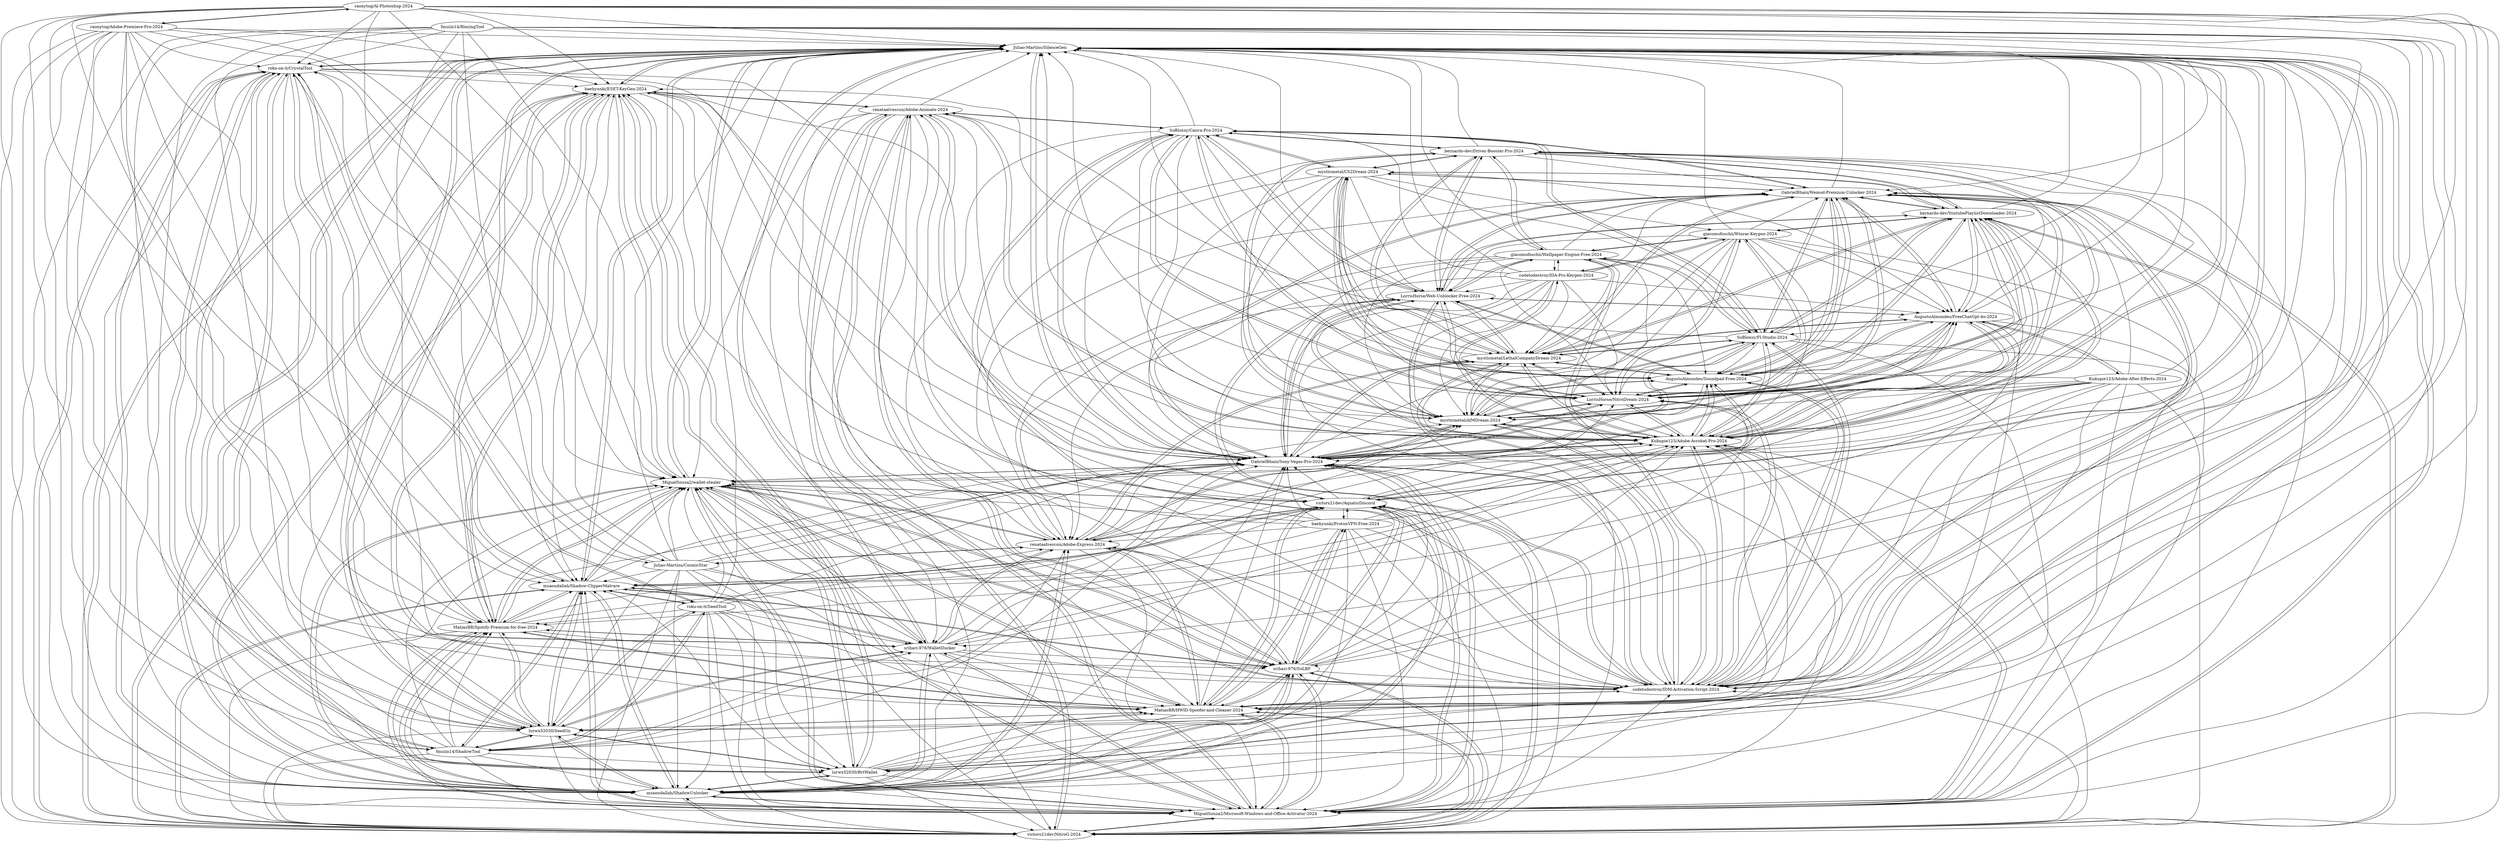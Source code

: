 digraph G {
"fmuiin14/BlazingTool" -> "Juliao-Martins/SilenceGen"
"fmuiin14/BlazingTool" -> "roku-on-it/CrystalTool"
"fmuiin14/BlazingTool" -> "victors21dev/NitroG-2024"
"fmuiin14/BlazingTool" -> "MiguelSouza2/Microsoft-Windows-and-Office-Activator-2024"
"fmuiin14/BlazingTool" -> "msaoudallah/ShadowUnlocker"
"fmuiin14/BlazingTool" -> "fmuiin14/ShadowTool"
"fmuiin14/BlazingTool" -> "lurwx52030/SeedGn"
"fmuiin14/BlazingTool" -> "GabrielBhain/Wemod-Premium-Unlocker-2024"
"fmuiin14/BlazingTool" -> "lurwx52030/BrtWallet"
"fmuiin14/BlazingTool" -> "MatiasBR/HWID-Spoofer-and-Cleaner-2024"
"fmuiin14/BlazingTool" -> "codetodestroy/IDM-Activation-Script-2024"
"fmuiin14/BlazingTool" -> "srihari-976/WalletDucker"
"fmuiin14/BlazingTool" -> "msaoudallah/Shadow-ClipperMalvare"
"fmuiin14/BlazingTool" -> "srihari-976/SoLBF"
"fmuiin14/BlazingTool" -> "MiguelSouza2/wallet-stealer"
"fmuiin14/ShadowTool" -> "Juliao-Martins/SilenceGen"
"fmuiin14/ShadowTool" -> "msaoudallah/Shadow-ClipperMalvare"
"fmuiin14/ShadowTool" -> "lurwx52030/SeedGn"
"fmuiin14/ShadowTool" -> "roku-on-it/CrystalTool"
"fmuiin14/ShadowTool" -> "MatiasBR/Spotify-Premium-for-free-2024"
"fmuiin14/ShadowTool" -> "MiguelSouza2/Microsoft-Windows-and-Office-Activator-2024"
"fmuiin14/ShadowTool" -> "msaoudallah/ShadowUnlocker"
"fmuiin14/ShadowTool" -> "GabrielBhain/Sony-Vegas-Pro-2024"
"fmuiin14/ShadowTool" -> "MiguelSouza2/wallet-stealer"
"fmuiin14/ShadowTool" -> "lurwx52030/BrtWallet"
"fmuiin14/ShadowTool" -> "victors21dev/NitroG-2024"
"fmuiin14/ShadowTool" -> "srihari-976/WalletDucker"
"fmuiin14/ShadowTool" -> "MatiasBR/HWID-Spoofer-and-Cleaner-2024"
"fmuiin14/ShadowTool" -> "roku-on-it/SeedTool"
"fmuiin14/ShadowTool" -> "renataalvescun/Adobe-Express-2024"
"roku-on-it/CrystalTool" -> "Juliao-Martins/SilenceGen"
"roku-on-it/CrystalTool" -> "victors21dev/NitroG-2024"
"roku-on-it/CrystalTool" -> "msaoudallah/ShadowUnlocker"
"roku-on-it/CrystalTool" -> "MiguelSouza2/Microsoft-Windows-and-Office-Activator-2024"
"roku-on-it/CrystalTool" -> "MatiasBR/Spotify-Premium-for-free-2024"
"roku-on-it/CrystalTool" -> "msaoudallah/Shadow-ClipperMalvare"
"roku-on-it/CrystalTool" -> "fmuiin14/ShadowTool"
"roku-on-it/CrystalTool" -> "lurwx52030/BrtWallet"
"roku-on-it/CrystalTool" -> "GabrielBhain/Sony-Vegas-Pro-2024"
"roku-on-it/CrystalTool" -> "lurwx52030/SeedGn"
"roku-on-it/CrystalTool" -> "victors21dev/AquaticDiscord"
"roku-on-it/CrystalTool" -> "MiguelSouza2/wallet-stealer"
"roku-on-it/CrystalTool" -> "baehyunki/ESET-KeyGen-2024"
"roku-on-it/CrystalTool" -> "srihari-976/WalletDucker"
"roku-on-it/CrystalTool" -> "roku-on-it/SeedTool"
"roku-on-it/SeedTool" -> "Juliao-Martins/SilenceGen"
"roku-on-it/SeedTool" -> "msaoudallah/Shadow-ClipperMalvare"
"roku-on-it/SeedTool" -> "lurwx52030/SeedGn"
"roku-on-it/SeedTool" -> "MatiasBR/HWID-Spoofer-and-Cleaner-2024"
"roku-on-it/SeedTool" -> "roku-on-it/CrystalTool"
"roku-on-it/SeedTool" -> "msaoudallah/ShadowUnlocker"
"roku-on-it/SeedTool" -> "srihari-976/WalletDucker"
"roku-on-it/SeedTool" -> "renataalvescun/Adobe-Express-2024"
"roku-on-it/SeedTool" -> "MiguelSouza2/Microsoft-Windows-and-Office-Activator-2024"
"roku-on-it/SeedTool" -> "GabrielBhain/Sony-Vegas-Pro-2024"
"roku-on-it/SeedTool" -> "MiguelSouza2/wallet-stealer"
"roku-on-it/SeedTool" -> "lurwx52030/BrtWallet"
"roku-on-it/SeedTool" -> "MatiasBR/Spotify-Premium-for-free-2024"
"roku-on-it/SeedTool" -> "fmuiin14/ShadowTool"
"roku-on-it/SeedTool" -> "victors21dev/NitroG-2024"
"lurwx52030/SeedGn" -> "Juliao-Martins/SilenceGen"
"lurwx52030/SeedGn" -> "msaoudallah/ShadowUnlocker"
"lurwx52030/SeedGn" -> "msaoudallah/Shadow-ClipperMalvare"
"lurwx52030/SeedGn" -> "baehyunki/ESET-KeyGen-2024"
"lurwx52030/SeedGn" -> "fmuiin14/ShadowTool"
"lurwx52030/SeedGn" -> "MiguelSouza2/Microsoft-Windows-and-Office-Activator-2024"
"lurwx52030/SeedGn" -> "lurwx52030/BrtWallet"
"lurwx52030/SeedGn" -> "MatiasBR/HWID-Spoofer-and-Cleaner-2024"
"lurwx52030/SeedGn" -> "srihari-976/WalletDucker"
"lurwx52030/SeedGn" -> "MiguelSouza2/wallet-stealer"
"lurwx52030/SeedGn" -> "roku-on-it/CrystalTool"
"lurwx52030/SeedGn" -> "MatiasBR/Spotify-Premium-for-free-2024"
"lurwx52030/SeedGn" -> "roku-on-it/SeedTool"
"lurwx52030/SeedGn" -> "Kukupie123/Adobe-Acrobat-Pro-2024"
"lurwx52030/SeedGn" -> "victors21dev/NitroG-2024"
"lurwx52030/BrtWallet" -> "Juliao-Martins/SilenceGen"
"lurwx52030/BrtWallet" -> "msaoudallah/ShadowUnlocker"
"lurwx52030/BrtWallet" -> "MiguelSouza2/wallet-stealer"
"lurwx52030/BrtWallet" -> "MiguelSouza2/Microsoft-Windows-and-Office-Activator-2024"
"lurwx52030/BrtWallet" -> "lurwx52030/SeedGn"
"lurwx52030/BrtWallet" -> "Kukupie123/Adobe-Acrobat-Pro-2024"
"lurwx52030/BrtWallet" -> "baehyunki/ESET-KeyGen-2024"
"lurwx52030/BrtWallet" -> "roku-on-it/CrystalTool"
"lurwx52030/BrtWallet" -> "msaoudallah/Shadow-ClipperMalvare"
"lurwx52030/BrtWallet" -> "victors21dev/NitroG-2024"
"lurwx52030/BrtWallet" -> "MatiasBR/HWID-Spoofer-and-Cleaner-2024"
"lurwx52030/BrtWallet" -> "MatiasBR/Spotify-Premium-for-free-2024"
"lurwx52030/BrtWallet" -> "GabrielBhain/Sony-Vegas-Pro-2024"
"lurwx52030/BrtWallet" -> "victors21dev/AquaticDiscord"
"lurwx52030/BrtWallet" -> "srihari-976/SoLBF"
"Juliao-Martins/CosmicStar" -> "Juliao-Martins/SilenceGen"
"Juliao-Martins/CosmicStar" -> "msaoudallah/ShadowUnlocker"
"Juliao-Martins/CosmicStar" -> "renataalvescun/Adobe-Express-2024"
"Juliao-Martins/CosmicStar" -> "MiguelSouza2/wallet-stealer"
"Juliao-Martins/CosmicStar" -> "MiguelSouza2/Microsoft-Windows-and-Office-Activator-2024"
"Juliao-Martins/CosmicStar" -> "msaoudallah/Shadow-ClipperMalvare"
"Juliao-Martins/CosmicStar" -> "GabrielBhain/Sony-Vegas-Pro-2024"
"Juliao-Martins/CosmicStar" -> "victors21dev/NitroG-2024"
"Juliao-Martins/CosmicStar" -> "MatiasBR/HWID-Spoofer-and-Cleaner-2024"
"Juliao-Martins/CosmicStar" -> "srihari-976/WalletDucker"
"Juliao-Martins/CosmicStar" -> "lurwx52030/BrtWallet"
"Juliao-Martins/CosmicStar" -> "baehyunki/ESET-KeyGen-2024"
"Juliao-Martins/CosmicStar" -> "mysticmetal/AIMDream-2024"
"Juliao-Martins/CosmicStar" -> "roku-on-it/CrystalTool"
"Juliao-Martins/CosmicStar" -> "lurwx52030/SeedGn"
"Juliao-Martins/SilenceGen" -> "roku-on-it/CrystalTool"
"Juliao-Martins/SilenceGen" -> "lurwx52030/BrtWallet"
"Juliao-Martins/SilenceGen" -> "victors21dev/NitroG-2024"
"Juliao-Martins/SilenceGen" -> "msaoudallah/ShadowUnlocker"
"Juliao-Martins/SilenceGen" -> "GabrielBhain/Sony-Vegas-Pro-2024"
"Juliao-Martins/SilenceGen" -> "MiguelSouza2/Microsoft-Windows-and-Office-Activator-2024"
"Juliao-Martins/SilenceGen" -> "srihari-976/WalletDucker"
"Juliao-Martins/SilenceGen" -> "msaoudallah/Shadow-ClipperMalvare"
"Juliao-Martins/SilenceGen" -> "MiguelSouza2/wallet-stealer"
"Juliao-Martins/SilenceGen" -> "baehyunki/ESET-KeyGen-2024"
"Juliao-Martins/SilenceGen" -> "MatiasBR/Spotify-Premium-for-free-2024"
"Juliao-Martins/SilenceGen" -> "victors21dev/AquaticDiscord"
"Juliao-Martins/SilenceGen" -> "Kukupie123/Adobe-Acrobat-Pro-2024"
"Juliao-Martins/SilenceGen" -> "MatiasBR/HWID-Spoofer-and-Cleaner-2024"
"Juliao-Martins/SilenceGen" -> "lurwx52030/SeedGn"
"msaoudallah/ShadowUnlocker" -> "Juliao-Martins/SilenceGen"
"msaoudallah/ShadowUnlocker" -> "lurwx52030/BrtWallet"
"msaoudallah/ShadowUnlocker" -> "MiguelSouza2/Microsoft-Windows-and-Office-Activator-2024"
"msaoudallah/ShadowUnlocker" -> "srihari-976/WalletDucker"
"msaoudallah/ShadowUnlocker" -> "msaoudallah/Shadow-ClipperMalvare"
"msaoudallah/ShadowUnlocker" -> "lurwx52030/SeedGn"
"msaoudallah/ShadowUnlocker" -> "MiguelSouza2/wallet-stealer"
"msaoudallah/ShadowUnlocker" -> "baehyunki/ESET-KeyGen-2024"
"msaoudallah/ShadowUnlocker" -> "roku-on-it/CrystalTool"
"msaoudallah/ShadowUnlocker" -> "GabrielBhain/Sony-Vegas-Pro-2024"
"msaoudallah/ShadowUnlocker" -> "victors21dev/NitroG-2024"
"msaoudallah/ShadowUnlocker" -> "MatiasBR/Spotify-Premium-for-free-2024"
"msaoudallah/ShadowUnlocker" -> "victors21dev/AquaticDiscord"
"msaoudallah/ShadowUnlocker" -> "srihari-976/SoLBF"
"msaoudallah/ShadowUnlocker" -> "renataalvescun/Adobe-Express-2024"
"msaoudallah/Shadow-ClipperMalvare" -> "MiguelSouza2/Microsoft-Windows-and-Office-Activator-2024"
"msaoudallah/Shadow-ClipperMalvare" -> "Juliao-Martins/SilenceGen"
"msaoudallah/Shadow-ClipperMalvare" -> "msaoudallah/ShadowUnlocker"
"msaoudallah/Shadow-ClipperMalvare" -> "lurwx52030/SeedGn"
"msaoudallah/Shadow-ClipperMalvare" -> "srihari-976/WalletDucker"
"msaoudallah/Shadow-ClipperMalvare" -> "MatiasBR/Spotify-Premium-for-free-2024"
"msaoudallah/Shadow-ClipperMalvare" -> "GabrielBhain/Sony-Vegas-Pro-2024"
"msaoudallah/Shadow-ClipperMalvare" -> "MiguelSouza2/wallet-stealer"
"msaoudallah/Shadow-ClipperMalvare" -> "victors21dev/NitroG-2024"
"msaoudallah/Shadow-ClipperMalvare" -> "victors21dev/AquaticDiscord"
"msaoudallah/Shadow-ClipperMalvare" -> "srihari-976/SoLBF"
"msaoudallah/Shadow-ClipperMalvare" -> "fmuiin14/ShadowTool"
"msaoudallah/Shadow-ClipperMalvare" -> "roku-on-it/CrystalTool"
"msaoudallah/Shadow-ClipperMalvare" -> "roku-on-it/SeedTool"
"msaoudallah/Shadow-ClipperMalvare" -> "LorrisHorse/NitroDream-2024"
"raonytog/Al-Photoshop-2024" -> "raonytog/Adobe-Premiere-Pro-2024"
"raonytog/Al-Photoshop-2024" -> "msaoudallah/Shadow-ClipperMalvare"
"raonytog/Al-Photoshop-2024" -> "msaoudallah/ShadowUnlocker"
"raonytog/Al-Photoshop-2024" -> "MiguelSouza2/Microsoft-Windows-and-Office-Activator-2024"
"raonytog/Al-Photoshop-2024" -> "Juliao-Martins/SilenceGen"
"raonytog/Al-Photoshop-2024" -> "MiguelSouza2/wallet-stealer"
"raonytog/Al-Photoshop-2024" -> "roku-on-it/CrystalTool"
"raonytog/Al-Photoshop-2024" -> "Juliao-Martins/CosmicStar"
"raonytog/Al-Photoshop-2024" -> "lurwx52030/BrtWallet"
"raonytog/Al-Photoshop-2024" -> "MatiasBR/HWID-Spoofer-and-Cleaner-2024"
"raonytog/Al-Photoshop-2024" -> "MatiasBR/Spotify-Premium-for-free-2024"
"raonytog/Al-Photoshop-2024" -> "baehyunki/ESET-KeyGen-2024"
"raonytog/Al-Photoshop-2024" -> "srihari-976/WalletDucker"
"raonytog/Al-Photoshop-2024" -> "victors21dev/NitroG-2024"
"raonytog/Al-Photoshop-2024" -> "fmuiin14/ShadowTool"
"raonytog/Adobe-Premiere-Pro-2024" -> "raonytog/Al-Photoshop-2024"
"raonytog/Adobe-Premiere-Pro-2024" -> "msaoudallah/Shadow-ClipperMalvare"
"raonytog/Adobe-Premiere-Pro-2024" -> "Juliao-Martins/CosmicStar"
"raonytog/Adobe-Premiere-Pro-2024" -> "MiguelSouza2/Microsoft-Windows-and-Office-Activator-2024"
"raonytog/Adobe-Premiere-Pro-2024" -> "baehyunki/ESET-KeyGen-2024"
"raonytog/Adobe-Premiere-Pro-2024" -> "msaoudallah/ShadowUnlocker"
"raonytog/Adobe-Premiere-Pro-2024" -> "roku-on-it/CrystalTool"
"raonytog/Adobe-Premiere-Pro-2024" -> "Juliao-Martins/SilenceGen"
"raonytog/Adobe-Premiere-Pro-2024" -> "lurwx52030/BrtWallet"
"raonytog/Adobe-Premiere-Pro-2024" -> "MatiasBR/HWID-Spoofer-and-Cleaner-2024"
"raonytog/Adobe-Premiere-Pro-2024" -> "MatiasBR/Spotify-Premium-for-free-2024"
"raonytog/Adobe-Premiere-Pro-2024" -> "lurwx52030/SeedGn"
"raonytog/Adobe-Premiere-Pro-2024" -> "MiguelSouza2/wallet-stealer"
"raonytog/Adobe-Premiere-Pro-2024" -> "srihari-976/SoLBF"
"raonytog/Adobe-Premiere-Pro-2024" -> "victors21dev/NitroG-2024"
"srihari-976/WalletDucker" -> "MiguelSouza2/Microsoft-Windows-and-Office-Activator-2024"
"srihari-976/WalletDucker" -> "Juliao-Martins/SilenceGen"
"srihari-976/WalletDucker" -> "msaoudallah/ShadowUnlocker"
"srihari-976/WalletDucker" -> "msaoudallah/Shadow-ClipperMalvare"
"srihari-976/WalletDucker" -> "MiguelSouza2/wallet-stealer"
"srihari-976/WalletDucker" -> "renataalvescun/Adobe-Express-2024"
"srihari-976/WalletDucker" -> "MatiasBR/Spotify-Premium-for-free-2024"
"srihari-976/WalletDucker" -> "GabrielBhain/Sony-Vegas-Pro-2024"
"srihari-976/WalletDucker" -> "lurwx52030/SeedGn"
"srihari-976/WalletDucker" -> "Kukupie123/Adobe-Acrobat-Pro-2024"
"srihari-976/WalletDucker" -> "victors21dev/NitroG-2024"
"srihari-976/WalletDucker" -> "MatiasBR/HWID-Spoofer-and-Cleaner-2024"
"srihari-976/WalletDucker" -> "codetodestroy/IDM-Activation-Script-2024"
"srihari-976/WalletDucker" -> "victors21dev/AquaticDiscord"
"srihari-976/WalletDucker" -> "srihari-976/SoLBF"
"srihari-976/SoLBF" -> "MatiasBR/HWID-Spoofer-and-Cleaner-2024"
"srihari-976/SoLBF" -> "MiguelSouza2/Microsoft-Windows-and-Office-Activator-2024"
"srihari-976/SoLBF" -> "Juliao-Martins/SilenceGen"
"srihari-976/SoLBF" -> "GabrielBhain/Sony-Vegas-Pro-2024"
"srihari-976/SoLBF" -> "renataalvescun/Adobe-Express-2024"
"srihari-976/SoLBF" -> "MiguelSouza2/wallet-stealer"
"srihari-976/SoLBF" -> "codetodestroy/IDM-Activation-Script-2024"
"srihari-976/SoLBF" -> "msaoudallah/ShadowUnlocker"
"srihari-976/SoLBF" -> "msaoudallah/Shadow-ClipperMalvare"
"srihari-976/SoLBF" -> "victors21dev/AquaticDiscord"
"srihari-976/SoLBF" -> "baehyunki/ProtonVPN-Free-2024"
"srihari-976/SoLBF" -> "victors21dev/NitroG-2024"
"srihari-976/SoLBF" -> "Kukupie123/Adobe-Acrobat-Pro-2024"
"srihari-976/SoLBF" -> "renataalvescun/Adobe-Animate-2024"
"srihari-976/SoLBF" -> "LorrisHorse/NitroDream-2024"
"victors21dev/AquaticDiscord" -> "MiguelSouza2/Microsoft-Windows-and-Office-Activator-2024"
"victors21dev/AquaticDiscord" -> "Juliao-Martins/SilenceGen"
"victors21dev/AquaticDiscord" -> "MiguelSouza2/wallet-stealer"
"victors21dev/AquaticDiscord" -> "victors21dev/NitroG-2024"
"victors21dev/AquaticDiscord" -> "MatiasBR/HWID-Spoofer-and-Cleaner-2024"
"victors21dev/AquaticDiscord" -> "msaoudallah/ShadowUnlocker"
"victors21dev/AquaticDiscord" -> "msaoudallah/Shadow-ClipperMalvare"
"victors21dev/AquaticDiscord" -> "srihari-976/SoLBF"
"victors21dev/AquaticDiscord" -> "baehyunki/ProtonVPN-Free-2024"
"victors21dev/AquaticDiscord" -> "GabrielBhain/Sony-Vegas-Pro-2024"
"victors21dev/AquaticDiscord" -> "renataalvescun/Adobe-Express-2024"
"victors21dev/AquaticDiscord" -> "Kukupie123/Adobe-Acrobat-Pro-2024"
"victors21dev/AquaticDiscord" -> "GabrielBhain/Wemod-Premium-Unlocker-2024"
"victors21dev/AquaticDiscord" -> "renataalvescun/Adobe-Animate-2024"
"victors21dev/AquaticDiscord" -> "AugustoAlmondes/Soundpad-Free-2024"
"victors21dev/NitroG-2024" -> "Juliao-Martins/SilenceGen"
"victors21dev/NitroG-2024" -> "MatiasBR/HWID-Spoofer-and-Cleaner-2024"
"victors21dev/NitroG-2024" -> "roku-on-it/CrystalTool"
"victors21dev/NitroG-2024" -> "MiguelSouza2/Microsoft-Windows-and-Office-Activator-2024"
"victors21dev/NitroG-2024" -> "baehyunki/ESET-KeyGen-2024"
"victors21dev/NitroG-2024" -> "msaoudallah/ShadowUnlocker"
"victors21dev/NitroG-2024" -> "msaoudallah/Shadow-ClipperMalvare"
"victors21dev/NitroG-2024" -> "victors21dev/AquaticDiscord"
"victors21dev/NitroG-2024" -> "GabrielBhain/Wemod-Premium-Unlocker-2024"
"victors21dev/NitroG-2024" -> "MiguelSouza2/wallet-stealer"
"victors21dev/NitroG-2024" -> "GabrielBhain/Sony-Vegas-Pro-2024"
"victors21dev/NitroG-2024" -> "srihari-976/SoLBF"
"victors21dev/NitroG-2024" -> "Kukupie123/Adobe-Acrobat-Pro-2024"
"victors21dev/NitroG-2024" -> "renataalvescun/Adobe-Animate-2024"
"victors21dev/NitroG-2024" -> "codetodestroy/IDM-Activation-Script-2024"
"MiguelSouza2/wallet-stealer" -> "MiguelSouza2/Microsoft-Windows-and-Office-Activator-2024"
"MiguelSouza2/wallet-stealer" -> "Juliao-Martins/SilenceGen"
"MiguelSouza2/wallet-stealer" -> "GabrielBhain/Sony-Vegas-Pro-2024"
"MiguelSouza2/wallet-stealer" -> "renataalvescun/Adobe-Express-2024"
"MiguelSouza2/wallet-stealer" -> "msaoudallah/ShadowUnlocker"
"MiguelSouza2/wallet-stealer" -> "baehyunki/ESET-KeyGen-2024"
"MiguelSouza2/wallet-stealer" -> "MatiasBR/HWID-Spoofer-and-Cleaner-2024"
"MiguelSouza2/wallet-stealer" -> "codetodestroy/IDM-Activation-Script-2024"
"MiguelSouza2/wallet-stealer" -> "srihari-976/WalletDucker"
"MiguelSouza2/wallet-stealer" -> "msaoudallah/Shadow-ClipperMalvare"
"MiguelSouza2/wallet-stealer" -> "MatiasBR/Spotify-Premium-for-free-2024"
"MiguelSouza2/wallet-stealer" -> "victors21dev/AquaticDiscord"
"MiguelSouza2/wallet-stealer" -> "srihari-976/SoLBF"
"MiguelSouza2/wallet-stealer" -> "Kukupie123/Adobe-Acrobat-Pro-2024"
"MiguelSouza2/wallet-stealer" -> "lurwx52030/BrtWallet"
"MiguelSouza2/Microsoft-Windows-and-Office-Activator-2024" -> "Juliao-Martins/SilenceGen"
"MiguelSouza2/Microsoft-Windows-and-Office-Activator-2024" -> "srihari-976/WalletDucker"
"MiguelSouza2/Microsoft-Windows-and-Office-Activator-2024" -> "msaoudallah/Shadow-ClipperMalvare"
"MiguelSouza2/Microsoft-Windows-and-Office-Activator-2024" -> "MatiasBR/Spotify-Premium-for-free-2024"
"MiguelSouza2/Microsoft-Windows-and-Office-Activator-2024" -> "MiguelSouza2/wallet-stealer"
"MiguelSouza2/Microsoft-Windows-and-Office-Activator-2024" -> "msaoudallah/ShadowUnlocker"
"MiguelSouza2/Microsoft-Windows-and-Office-Activator-2024" -> "GabrielBhain/Sony-Vegas-Pro-2024"
"MiguelSouza2/Microsoft-Windows-and-Office-Activator-2024" -> "victors21dev/AquaticDiscord"
"MiguelSouza2/Microsoft-Windows-and-Office-Activator-2024" -> "baehyunki/ESET-KeyGen-2024"
"MiguelSouza2/Microsoft-Windows-and-Office-Activator-2024" -> "srihari-976/SoLBF"
"MiguelSouza2/Microsoft-Windows-and-Office-Activator-2024" -> "Kukupie123/Adobe-Acrobat-Pro-2024"
"MiguelSouza2/Microsoft-Windows-and-Office-Activator-2024" -> "MatiasBR/HWID-Spoofer-and-Cleaner-2024"
"MiguelSouza2/Microsoft-Windows-and-Office-Activator-2024" -> "renataalvescun/Adobe-Animate-2024"
"MiguelSouza2/Microsoft-Windows-and-Office-Activator-2024" -> "victors21dev/NitroG-2024"
"MiguelSouza2/Microsoft-Windows-and-Office-Activator-2024" -> "codetodestroy/IDM-Activation-Script-2024"
"baehyunki/ESET-KeyGen-2024" -> "Juliao-Martins/SilenceGen"
"baehyunki/ESET-KeyGen-2024" -> "MiguelSouza2/Microsoft-Windows-and-Office-Activator-2024"
"baehyunki/ESET-KeyGen-2024" -> "msaoudallah/ShadowUnlocker"
"baehyunki/ESET-KeyGen-2024" -> "MiguelSouza2/wallet-stealer"
"baehyunki/ESET-KeyGen-2024" -> "victors21dev/NitroG-2024"
"baehyunki/ESET-KeyGen-2024" -> "GabrielBhain/Sony-Vegas-Pro-2024"
"baehyunki/ESET-KeyGen-2024" -> "lurwx52030/SeedGn"
"baehyunki/ESET-KeyGen-2024" -> "Kukupie123/Adobe-Acrobat-Pro-2024"
"baehyunki/ESET-KeyGen-2024" -> "renataalvescun/Adobe-Animate-2024"
"baehyunki/ESET-KeyGen-2024" -> "MatiasBR/HWID-Spoofer-and-Cleaner-2024"
"baehyunki/ESET-KeyGen-2024" -> "lurwx52030/BrtWallet"
"baehyunki/ESET-KeyGen-2024" -> "msaoudallah/Shadow-ClipperMalvare"
"baehyunki/ESET-KeyGen-2024" -> "MatiasBR/Spotify-Premium-for-free-2024"
"baehyunki/ESET-KeyGen-2024" -> "victors21dev/AquaticDiscord"
"baehyunki/ESET-KeyGen-2024" -> "srihari-976/SoLBF"
"baehyunki/ProtonVPN-Free-2024" -> "Juliao-Martins/SilenceGen"
"baehyunki/ProtonVPN-Free-2024" -> "victors21dev/AquaticDiscord"
"baehyunki/ProtonVPN-Free-2024" -> "srihari-976/SoLBF"
"baehyunki/ProtonVPN-Free-2024" -> "MatiasBR/HWID-Spoofer-and-Cleaner-2024"
"baehyunki/ProtonVPN-Free-2024" -> "MiguelSouza2/Microsoft-Windows-and-Office-Activator-2024"
"baehyunki/ProtonVPN-Free-2024" -> "victors21dev/NitroG-2024"
"baehyunki/ProtonVPN-Free-2024" -> "baehyunki/ESET-KeyGen-2024"
"baehyunki/ProtonVPN-Free-2024" -> "msaoudallah/Shadow-ClipperMalvare"
"baehyunki/ProtonVPN-Free-2024" -> "renataalvescun/Adobe-Express-2024"
"baehyunki/ProtonVPN-Free-2024" -> "Kukupie123/Adobe-Acrobat-Pro-2024"
"baehyunki/ProtonVPN-Free-2024" -> "renataalvescun/Adobe-Animate-2024"
"baehyunki/ProtonVPN-Free-2024" -> "MiguelSouza2/wallet-stealer"
"baehyunki/ProtonVPN-Free-2024" -> "codetodestroy/IDM-Activation-Script-2024"
"baehyunki/ProtonVPN-Free-2024" -> "msaoudallah/ShadowUnlocker"
"baehyunki/ProtonVPN-Free-2024" -> "GabrielBhain/Sony-Vegas-Pro-2024"
"MatiasBR/Spotify-Premium-for-free-2024" -> "MiguelSouza2/Microsoft-Windows-and-Office-Activator-2024"
"MatiasBR/Spotify-Premium-for-free-2024" -> "Juliao-Martins/SilenceGen"
"MatiasBR/Spotify-Premium-for-free-2024" -> "msaoudallah/Shadow-ClipperMalvare"
"MatiasBR/Spotify-Premium-for-free-2024" -> "GabrielBhain/Sony-Vegas-Pro-2024"
"MatiasBR/Spotify-Premium-for-free-2024" -> "MiguelSouza2/wallet-stealer"
"MatiasBR/Spotify-Premium-for-free-2024" -> "roku-on-it/CrystalTool"
"MatiasBR/Spotify-Premium-for-free-2024" -> "msaoudallah/ShadowUnlocker"
"MatiasBR/Spotify-Premium-for-free-2024" -> "Kukupie123/Adobe-Acrobat-Pro-2024"
"MatiasBR/Spotify-Premium-for-free-2024" -> "MatiasBR/HWID-Spoofer-and-Cleaner-2024"
"MatiasBR/Spotify-Premium-for-free-2024" -> "srihari-976/WalletDucker"
"MatiasBR/Spotify-Premium-for-free-2024" -> "victors21dev/NitroG-2024"
"MatiasBR/Spotify-Premium-for-free-2024" -> "baehyunki/ESET-KeyGen-2024"
"MatiasBR/Spotify-Premium-for-free-2024" -> "codetodestroy/IDM-Activation-Script-2024"
"MatiasBR/Spotify-Premium-for-free-2024" -> "mysticmetal/AIMDream-2024"
"MatiasBR/Spotify-Premium-for-free-2024" -> "lurwx52030/SeedGn"
"MatiasBR/HWID-Spoofer-and-Cleaner-2024" -> "srihari-976/SoLBF"
"MatiasBR/HWID-Spoofer-and-Cleaner-2024" -> "victors21dev/NitroG-2024"
"MatiasBR/HWID-Spoofer-and-Cleaner-2024" -> "Juliao-Martins/SilenceGen"
"MatiasBR/HWID-Spoofer-and-Cleaner-2024" -> "MiguelSouza2/Microsoft-Windows-and-Office-Activator-2024"
"MatiasBR/HWID-Spoofer-and-Cleaner-2024" -> "codetodestroy/IDM-Activation-Script-2024"
"MatiasBR/HWID-Spoofer-and-Cleaner-2024" -> "GabrielBhain/Sony-Vegas-Pro-2024"
"MatiasBR/HWID-Spoofer-and-Cleaner-2024" -> "MiguelSouza2/wallet-stealer"
"MatiasBR/HWID-Spoofer-and-Cleaner-2024" -> "victors21dev/AquaticDiscord"
"MatiasBR/HWID-Spoofer-and-Cleaner-2024" -> "baehyunki/ESET-KeyGen-2024"
"MatiasBR/HWID-Spoofer-and-Cleaner-2024" -> "msaoudallah/ShadowUnlocker"
"MatiasBR/HWID-Spoofer-and-Cleaner-2024" -> "MatiasBR/Spotify-Premium-for-free-2024"
"MatiasBR/HWID-Spoofer-and-Cleaner-2024" -> "lurwx52030/SeedGn"
"MatiasBR/HWID-Spoofer-and-Cleaner-2024" -> "renataalvescun/Adobe-Express-2024"
"MatiasBR/HWID-Spoofer-and-Cleaner-2024" -> "Kukupie123/Adobe-Acrobat-Pro-2024"
"MatiasBR/HWID-Spoofer-and-Cleaner-2024" -> "baehyunki/ProtonVPN-Free-2024"
"renataalvescun/Adobe-Express-2024" -> "MiguelSouza2/wallet-stealer"
"renataalvescun/Adobe-Express-2024" -> "Juliao-Martins/SilenceGen"
"renataalvescun/Adobe-Express-2024" -> "GabrielBhain/Sony-Vegas-Pro-2024"
"renataalvescun/Adobe-Express-2024" -> "srihari-976/SoLBF"
"renataalvescun/Adobe-Express-2024" -> "MiguelSouza2/Microsoft-Windows-and-Office-Activator-2024"
"renataalvescun/Adobe-Express-2024" -> "mysticmetal/AIMDream-2024"
"renataalvescun/Adobe-Express-2024" -> "msaoudallah/ShadowUnlocker"
"renataalvescun/Adobe-Express-2024" -> "srihari-976/WalletDucker"
"renataalvescun/Adobe-Express-2024" -> "Kukupie123/Adobe-Acrobat-Pro-2024"
"renataalvescun/Adobe-Express-2024" -> "GabrielBhain/Wemod-Premium-Unlocker-2024"
"renataalvescun/Adobe-Express-2024" -> "mysticmetal/LethalCompanyDream-2024"
"renataalvescun/Adobe-Express-2024" -> "MatiasBR/HWID-Spoofer-and-Cleaner-2024"
"renataalvescun/Adobe-Express-2024" -> "codetodestroy/IDM-Activation-Script-2024"
"renataalvescun/Adobe-Express-2024" -> "victors21dev/AquaticDiscord"
"renataalvescun/Adobe-Express-2024" -> "Juliao-Martins/CosmicStar"
"renataalvescun/Adobe-Animate-2024" -> "Juliao-Martins/SilenceGen"
"renataalvescun/Adobe-Animate-2024" -> "Kukupie123/Adobe-Acrobat-Pro-2024"
"renataalvescun/Adobe-Animate-2024" -> "MiguelSouza2/Microsoft-Windows-and-Office-Activator-2024"
"renataalvescun/Adobe-Animate-2024" -> "GabrielBhain/Sony-Vegas-Pro-2024"
"renataalvescun/Adobe-Animate-2024" -> "baehyunki/ESET-KeyGen-2024"
"renataalvescun/Adobe-Animate-2024" -> "msaoudallah/ShadowUnlocker"
"renataalvescun/Adobe-Animate-2024" -> "MiguelSouza2/wallet-stealer"
"renataalvescun/Adobe-Animate-2024" -> "victors21dev/NitroG-2024"
"renataalvescun/Adobe-Animate-2024" -> "codetodestroy/IDM-Activation-Script-2024"
"renataalvescun/Adobe-Animate-2024" -> "victors21dev/AquaticDiscord"
"renataalvescun/Adobe-Animate-2024" -> "srihari-976/SoLBF"
"renataalvescun/Adobe-Animate-2024" -> "renataalvescun/Adobe-Express-2024"
"renataalvescun/Adobe-Animate-2024" -> "SoBloxsy/Canva-Pro-2024"
"renataalvescun/Adobe-Animate-2024" -> "MatiasBR/HWID-Spoofer-and-Cleaner-2024"
"renataalvescun/Adobe-Animate-2024" -> "srihari-976/WalletDucker"
"Kukupie123/Adobe-After-Effects-2024" -> "Juliao-Martins/SilenceGen"
"Kukupie123/Adobe-After-Effects-2024" -> "GabrielBhain/Sony-Vegas-Pro-2024"
"Kukupie123/Adobe-After-Effects-2024" -> "Kukupie123/Adobe-Acrobat-Pro-2024"
"Kukupie123/Adobe-After-Effects-2024" -> "GabrielBhain/Wemod-Premium-Unlocker-2024"
"Kukupie123/Adobe-After-Effects-2024" -> "MatiasBR/HWID-Spoofer-and-Cleaner-2024"
"Kukupie123/Adobe-After-Effects-2024" -> "LorrisHorse/NitroDream-2024"
"Kukupie123/Adobe-After-Effects-2024" -> "AugustoAlmondes/FreeChatGpt-4o-2024"
"Kukupie123/Adobe-After-Effects-2024" -> "MiguelSouza2/Microsoft-Windows-and-Office-Activator-2024"
"Kukupie123/Adobe-After-Effects-2024" -> "baehyunki/ESET-KeyGen-2024"
"Kukupie123/Adobe-After-Effects-2024" -> "codetodestroy/IDM-Activation-Script-2024"
"Kukupie123/Adobe-After-Effects-2024" -> "MatiasBR/Spotify-Premium-for-free-2024"
"Kukupie123/Adobe-After-Effects-2024" -> "lurwx52030/SeedGn"
"Kukupie123/Adobe-After-Effects-2024" -> "MiguelSouza2/wallet-stealer"
"Kukupie123/Adobe-After-Effects-2024" -> "victors21dev/NitroG-2024"
"Kukupie123/Adobe-After-Effects-2024" -> "mysticmetal/AIMDream-2024"
"Kukupie123/Adobe-Acrobat-Pro-2024" -> "GabrielBhain/Sony-Vegas-Pro-2024"
"Kukupie123/Adobe-Acrobat-Pro-2024" -> "codetodestroy/IDM-Activation-Script-2024"
"Kukupie123/Adobe-Acrobat-Pro-2024" -> "mysticmetal/AIMDream-2024"
"Kukupie123/Adobe-Acrobat-Pro-2024" -> "Juliao-Martins/SilenceGen"
"Kukupie123/Adobe-Acrobat-Pro-2024" -> "GabrielBhain/Wemod-Premium-Unlocker-2024"
"Kukupie123/Adobe-Acrobat-Pro-2024" -> "AugustoAlmondes/Soundpad-Free-2024"
"Kukupie123/Adobe-Acrobat-Pro-2024" -> "MiguelSouza2/Microsoft-Windows-and-Office-Activator-2024"
"Kukupie123/Adobe-Acrobat-Pro-2024" -> "renataalvescun/Adobe-Animate-2024"
"Kukupie123/Adobe-Acrobat-Pro-2024" -> "LorrisHorse/NitroDream-2024"
"Kukupie123/Adobe-Acrobat-Pro-2024" -> "mysticmetal/LethalCompanyDream-2024"
"Kukupie123/Adobe-Acrobat-Pro-2024" -> "AugustoAlmondes/FreeChatGpt-4o-2024"
"Kukupie123/Adobe-Acrobat-Pro-2024" -> "LorrisHorse/Web-Unblocker-Free-2024"
"Kukupie123/Adobe-Acrobat-Pro-2024" -> "SoBloxsy/Fl-Studio-2024"
"Kukupie123/Adobe-Acrobat-Pro-2024" -> "bernardo-dev/YoutubePlaylistDownloader-2024"
"Kukupie123/Adobe-Acrobat-Pro-2024" -> "codetodestroy/IDA-Pro-Keygen-2024"
"SoBloxsy/Fl-Studio-2024" -> "GabrielBhain/Sony-Vegas-Pro-2024"
"SoBloxsy/Fl-Studio-2024" -> "codetodestroy/IDM-Activation-Script-2024"
"SoBloxsy/Fl-Studio-2024" -> "Kukupie123/Adobe-Acrobat-Pro-2024"
"SoBloxsy/Fl-Studio-2024" -> "GabrielBhain/Wemod-Premium-Unlocker-2024"
"SoBloxsy/Fl-Studio-2024" -> "MiguelSouza2/Microsoft-Windows-and-Office-Activator-2024"
"SoBloxsy/Fl-Studio-2024" -> "mysticmetal/AIMDream-2024"
"SoBloxsy/Fl-Studio-2024" -> "Juliao-Martins/SilenceGen"
"SoBloxsy/Fl-Studio-2024" -> "mysticmetal/LethalCompanyDream-2024"
"SoBloxsy/Fl-Studio-2024" -> "LorrisHorse/NitroDream-2024"
"SoBloxsy/Fl-Studio-2024" -> "SoBloxsy/Canva-Pro-2024"
"SoBloxsy/Fl-Studio-2024" -> "bernardo-dev/YoutubePlaylistDownloader-2024"
"SoBloxsy/Fl-Studio-2024" -> "giacomofoschii/WaIIpaper-Engine-Free-2024"
"SoBloxsy/Fl-Studio-2024" -> "msaoudallah/ShadowUnlocker"
"SoBloxsy/Fl-Studio-2024" -> "renataalvescun/Adobe-Animate-2024"
"SoBloxsy/Fl-Studio-2024" -> "AugustoAlmondes/Soundpad-Free-2024"
"SoBloxsy/Canva-Pro-2024" -> "GabrielBhain/Sony-Vegas-Pro-2024"
"SoBloxsy/Canva-Pro-2024" -> "LorrisHorse/NitroDream-2024"
"SoBloxsy/Canva-Pro-2024" -> "codetodestroy/IDM-Activation-Script-2024"
"SoBloxsy/Canva-Pro-2024" -> "GabrielBhain/Wemod-Premium-Unlocker-2024"
"SoBloxsy/Canva-Pro-2024" -> "AugustoAlmondes/Soundpad-Free-2024"
"SoBloxsy/Canva-Pro-2024" -> "Kukupie123/Adobe-Acrobat-Pro-2024"
"SoBloxsy/Canva-Pro-2024" -> "LorrisHorse/Web-Unblocker-Free-2024"
"SoBloxsy/Canva-Pro-2024" -> "mysticmetal/AIMDream-2024"
"SoBloxsy/Canva-Pro-2024" -> "renataalvescun/Adobe-Animate-2024"
"SoBloxsy/Canva-Pro-2024" -> "mysticmetal/LethalCompanyDream-2024"
"SoBloxsy/Canva-Pro-2024" -> "SoBloxsy/Fl-Studio-2024"
"SoBloxsy/Canva-Pro-2024" -> "mysticmetal/CS2Dream-2024"
"SoBloxsy/Canva-Pro-2024" -> "bernardo-dev/Driver-Booster-Pro-2024"
"SoBloxsy/Canva-Pro-2024" -> "Juliao-Martins/SilenceGen"
"SoBloxsy/Canva-Pro-2024" -> "renataalvescun/Adobe-Express-2024"
"codetodestroy/IDM-Activation-Script-2024" -> "GabrielBhain/Sony-Vegas-Pro-2024"
"codetodestroy/IDM-Activation-Script-2024" -> "GabrielBhain/Wemod-Premium-Unlocker-2024"
"codetodestroy/IDM-Activation-Script-2024" -> "Kukupie123/Adobe-Acrobat-Pro-2024"
"codetodestroy/IDM-Activation-Script-2024" -> "mysticmetal/AIMDream-2024"
"codetodestroy/IDM-Activation-Script-2024" -> "giacomofoschii/WaIIpaper-Engine-Free-2024"
"codetodestroy/IDM-Activation-Script-2024" -> "LorrisHorse/NitroDream-2024"
"codetodestroy/IDM-Activation-Script-2024" -> "mysticmetal/LethalCompanyDream-2024"
"codetodestroy/IDM-Activation-Script-2024" -> "AugustoAlmondes/Soundpad-Free-2024"
"codetodestroy/IDM-Activation-Script-2024" -> "LorrisHorse/Web-Unblocker-Free-2024"
"codetodestroy/IDM-Activation-Script-2024" -> "SoBloxsy/Canva-Pro-2024"
"codetodestroy/IDM-Activation-Script-2024" -> "MatiasBR/HWID-Spoofer-and-Cleaner-2024"
"codetodestroy/IDM-Activation-Script-2024" -> "Juliao-Martins/SilenceGen"
"codetodestroy/IDM-Activation-Script-2024" -> "SoBloxsy/Fl-Studio-2024"
"codetodestroy/IDM-Activation-Script-2024" -> "bernardo-dev/YoutubePlaylistDownloader-2024"
"codetodestroy/IDM-Activation-Script-2024" -> "MiguelSouza2/wallet-stealer"
"codetodestroy/IDA-Pro-Keygen-2024" -> "GabrielBhain/Sony-Vegas-Pro-2024"
"codetodestroy/IDA-Pro-Keygen-2024" -> "Kukupie123/Adobe-Acrobat-Pro-2024"
"codetodestroy/IDA-Pro-Keygen-2024" -> "GabrielBhain/Wemod-Premium-Unlocker-2024"
"codetodestroy/IDA-Pro-Keygen-2024" -> "codetodestroy/IDM-Activation-Script-2024"
"codetodestroy/IDA-Pro-Keygen-2024" -> "giacomofoschii/Winrar-Keygen-2024"
"codetodestroy/IDA-Pro-Keygen-2024" -> "giacomofoschii/WaIIpaper-Engine-Free-2024"
"codetodestroy/IDA-Pro-Keygen-2024" -> "mysticmetal/LethalCompanyDream-2024"
"codetodestroy/IDA-Pro-Keygen-2024" -> "SoBloxsy/Canva-Pro-2024"
"codetodestroy/IDA-Pro-Keygen-2024" -> "mysticmetal/AIMDream-2024"
"codetodestroy/IDA-Pro-Keygen-2024" -> "Juliao-Martins/SilenceGen"
"codetodestroy/IDA-Pro-Keygen-2024" -> "renataalvescun/Adobe-Express-2024"
"codetodestroy/IDA-Pro-Keygen-2024" -> "LorrisHorse/NitroDream-2024"
"codetodestroy/IDA-Pro-Keygen-2024" -> "AugustoAlmondes/FreeChatGpt-4o-2024"
"codetodestroy/IDA-Pro-Keygen-2024" -> "MiguelSouza2/Microsoft-Windows-and-Office-Activator-2024"
"codetodestroy/IDA-Pro-Keygen-2024" -> "LorrisHorse/Web-Unblocker-Free-2024"
"AugustoAlmondes/Soundpad-Free-2024" -> "GabrielBhain/Sony-Vegas-Pro-2024"
"AugustoAlmondes/Soundpad-Free-2024" -> "Kukupie123/Adobe-Acrobat-Pro-2024"
"AugustoAlmondes/Soundpad-Free-2024" -> "codetodestroy/IDM-Activation-Script-2024"
"AugustoAlmondes/Soundpad-Free-2024" -> "GabrielBhain/Wemod-Premium-Unlocker-2024"
"AugustoAlmondes/Soundpad-Free-2024" -> "mysticmetal/LethalCompanyDream-2024"
"AugustoAlmondes/Soundpad-Free-2024" -> "SoBloxsy/Canva-Pro-2024"
"AugustoAlmondes/Soundpad-Free-2024" -> "LorrisHorse/NitroDream-2024"
"AugustoAlmondes/Soundpad-Free-2024" -> "AugustoAlmondes/FreeChatGpt-4o-2024"
"AugustoAlmondes/Soundpad-Free-2024" -> "mysticmetal/AIMDream-2024"
"AugustoAlmondes/Soundpad-Free-2024" -> "giacomofoschii/Winrar-Keygen-2024"
"AugustoAlmondes/Soundpad-Free-2024" -> "Juliao-Martins/SilenceGen"
"AugustoAlmondes/Soundpad-Free-2024" -> "victors21dev/AquaticDiscord"
"AugustoAlmondes/Soundpad-Free-2024" -> "LorrisHorse/Web-Unblocker-Free-2024"
"AugustoAlmondes/Soundpad-Free-2024" -> "bernardo-dev/YoutubePlaylistDownloader-2024"
"AugustoAlmondes/Soundpad-Free-2024" -> "mysticmetal/CS2Dream-2024"
"AugustoAlmondes/FreeChatGpt-4o-2024" -> "GabrielBhain/Sony-Vegas-Pro-2024"
"AugustoAlmondes/FreeChatGpt-4o-2024" -> "GabrielBhain/Wemod-Premium-Unlocker-2024"
"AugustoAlmondes/FreeChatGpt-4o-2024" -> "Kukupie123/Adobe-Acrobat-Pro-2024"
"AugustoAlmondes/FreeChatGpt-4o-2024" -> "LorrisHorse/NitroDream-2024"
"AugustoAlmondes/FreeChatGpt-4o-2024" -> "mysticmetal/LethalCompanyDream-2024"
"AugustoAlmondes/FreeChatGpt-4o-2024" -> "LorrisHorse/Web-Unblocker-Free-2024"
"AugustoAlmondes/FreeChatGpt-4o-2024" -> "codetodestroy/IDM-Activation-Script-2024"
"AugustoAlmondes/FreeChatGpt-4o-2024" -> "mysticmetal/AIMDream-2024"
"AugustoAlmondes/FreeChatGpt-4o-2024" -> "AugustoAlmondes/Soundpad-Free-2024"
"AugustoAlmondes/FreeChatGpt-4o-2024" -> "bernardo-dev/YoutubePlaylistDownloader-2024"
"AugustoAlmondes/FreeChatGpt-4o-2024" -> "Juliao-Martins/SilenceGen"
"AugustoAlmondes/FreeChatGpt-4o-2024" -> "MiguelSouza2/Microsoft-Windows-and-Office-Activator-2024"
"AugustoAlmondes/FreeChatGpt-4o-2024" -> "Kukupie123/Adobe-After-Effects-2024"
"AugustoAlmondes/FreeChatGpt-4o-2024" -> "srihari-976/WalletDucker"
"AugustoAlmondes/FreeChatGpt-4o-2024" -> "SoBloxsy/Fl-Studio-2024"
"giacomofoschii/Winrar-Keygen-2024" -> "Juliao-Martins/SilenceGen"
"giacomofoschii/Winrar-Keygen-2024" -> "GabrielBhain/Sony-Vegas-Pro-2024"
"giacomofoschii/Winrar-Keygen-2024" -> "LorrisHorse/NitroDream-2024"
"giacomofoschii/Winrar-Keygen-2024" -> "Kukupie123/Adobe-Acrobat-Pro-2024"
"giacomofoschii/Winrar-Keygen-2024" -> "GabrielBhain/Wemod-Premium-Unlocker-2024"
"giacomofoschii/Winrar-Keygen-2024" -> "AugustoAlmondes/Soundpad-Free-2024"
"giacomofoschii/Winrar-Keygen-2024" -> "codetodestroy/IDM-Activation-Script-2024"
"giacomofoschii/Winrar-Keygen-2024" -> "mysticmetal/AIMDream-2024"
"giacomofoschii/Winrar-Keygen-2024" -> "msaoudallah/ShadowUnlocker"
"giacomofoschii/Winrar-Keygen-2024" -> "mysticmetal/LethalCompanyDream-2024"
"giacomofoschii/Winrar-Keygen-2024" -> "bernardo-dev/YoutubePlaylistDownloader-2024"
"giacomofoschii/Winrar-Keygen-2024" -> "codetodestroy/IDA-Pro-Keygen-2024"
"giacomofoschii/Winrar-Keygen-2024" -> "giacomofoschii/WaIIpaper-Engine-Free-2024"
"giacomofoschii/Winrar-Keygen-2024" -> "AugustoAlmondes/FreeChatGpt-4o-2024"
"giacomofoschii/Winrar-Keygen-2024" -> "LorrisHorse/Web-Unblocker-Free-2024"
"giacomofoschii/WaIIpaper-Engine-Free-2024" -> "codetodestroy/IDM-Activation-Script-2024"
"giacomofoschii/WaIIpaper-Engine-Free-2024" -> "GabrielBhain/Sony-Vegas-Pro-2024"
"giacomofoschii/WaIIpaper-Engine-Free-2024" -> "Kukupie123/Adobe-Acrobat-Pro-2024"
"giacomofoschii/WaIIpaper-Engine-Free-2024" -> "GabrielBhain/Wemod-Premium-Unlocker-2024"
"giacomofoschii/WaIIpaper-Engine-Free-2024" -> "LorrisHorse/NitroDream-2024"
"giacomofoschii/WaIIpaper-Engine-Free-2024" -> "LorrisHorse/Web-Unblocker-Free-2024"
"giacomofoschii/WaIIpaper-Engine-Free-2024" -> "mysticmetal/AIMDream-2024"
"giacomofoschii/WaIIpaper-Engine-Free-2024" -> "bernardo-dev/Driver-Booster-Pro-2024"
"giacomofoschii/WaIIpaper-Engine-Free-2024" -> "mysticmetal/LethalCompanyDream-2024"
"giacomofoschii/WaIIpaper-Engine-Free-2024" -> "AugustoAlmondes/Soundpad-Free-2024"
"giacomofoschii/WaIIpaper-Engine-Free-2024" -> "SoBloxsy/Fl-Studio-2024"
"giacomofoschii/WaIIpaper-Engine-Free-2024" -> "codetodestroy/IDA-Pro-Keygen-2024"
"giacomofoschii/WaIIpaper-Engine-Free-2024" -> "giacomofoschii/Winrar-Keygen-2024"
"giacomofoschii/WaIIpaper-Engine-Free-2024" -> "Juliao-Martins/SilenceGen"
"giacomofoschii/WaIIpaper-Engine-Free-2024" -> "renataalvescun/Adobe-Express-2024"
"GabrielBhain/Sony-Vegas-Pro-2024" -> "codetodestroy/IDM-Activation-Script-2024"
"GabrielBhain/Sony-Vegas-Pro-2024" -> "mysticmetal/AIMDream-2024"
"GabrielBhain/Sony-Vegas-Pro-2024" -> "Kukupie123/Adobe-Acrobat-Pro-2024"
"GabrielBhain/Sony-Vegas-Pro-2024" -> "GabrielBhain/Wemod-Premium-Unlocker-2024"
"GabrielBhain/Sony-Vegas-Pro-2024" -> "mysticmetal/LethalCompanyDream-2024"
"GabrielBhain/Sony-Vegas-Pro-2024" -> "Juliao-Martins/SilenceGen"
"GabrielBhain/Sony-Vegas-Pro-2024" -> "LorrisHorse/NitroDream-2024"
"GabrielBhain/Sony-Vegas-Pro-2024" -> "LorrisHorse/Web-Unblocker-Free-2024"
"GabrielBhain/Sony-Vegas-Pro-2024" -> "AugustoAlmondes/Soundpad-Free-2024"
"GabrielBhain/Sony-Vegas-Pro-2024" -> "AugustoAlmondes/FreeChatGpt-4o-2024"
"GabrielBhain/Sony-Vegas-Pro-2024" -> "MiguelSouza2/wallet-stealer"
"GabrielBhain/Sony-Vegas-Pro-2024" -> "MiguelSouza2/Microsoft-Windows-and-Office-Activator-2024"
"GabrielBhain/Sony-Vegas-Pro-2024" -> "SoBloxsy/Fl-Studio-2024"
"GabrielBhain/Sony-Vegas-Pro-2024" -> "SoBloxsy/Canva-Pro-2024"
"GabrielBhain/Sony-Vegas-Pro-2024" -> "bernardo-dev/YoutubePlaylistDownloader-2024"
"GabrielBhain/Wemod-Premium-Unlocker-2024" -> "GabrielBhain/Sony-Vegas-Pro-2024"
"GabrielBhain/Wemod-Premium-Unlocker-2024" -> "codetodestroy/IDM-Activation-Script-2024"
"GabrielBhain/Wemod-Premium-Unlocker-2024" -> "LorrisHorse/NitroDream-2024"
"GabrielBhain/Wemod-Premium-Unlocker-2024" -> "bernardo-dev/YoutubePlaylistDownloader-2024"
"GabrielBhain/Wemod-Premium-Unlocker-2024" -> "Kukupie123/Adobe-Acrobat-Pro-2024"
"GabrielBhain/Wemod-Premium-Unlocker-2024" -> "mysticmetal/LethalCompanyDream-2024"
"GabrielBhain/Wemod-Premium-Unlocker-2024" -> "AugustoAlmondes/FreeChatGpt-4o-2024"
"GabrielBhain/Wemod-Premium-Unlocker-2024" -> "LorrisHorse/Web-Unblocker-Free-2024"
"GabrielBhain/Wemod-Premium-Unlocker-2024" -> "mysticmetal/AIMDream-2024"
"GabrielBhain/Wemod-Premium-Unlocker-2024" -> "AugustoAlmondes/Soundpad-Free-2024"
"GabrielBhain/Wemod-Premium-Unlocker-2024" -> "Juliao-Martins/SilenceGen"
"GabrielBhain/Wemod-Premium-Unlocker-2024" -> "SoBloxsy/Fl-Studio-2024"
"GabrielBhain/Wemod-Premium-Unlocker-2024" -> "SoBloxsy/Canva-Pro-2024"
"GabrielBhain/Wemod-Premium-Unlocker-2024" -> "mysticmetal/CS2Dream-2024"
"GabrielBhain/Wemod-Premium-Unlocker-2024" -> "victors21dev/NitroG-2024"
"bernardo-dev/Driver-Booster-Pro-2024" -> "mysticmetal/AIMDream-2024"
"bernardo-dev/Driver-Booster-Pro-2024" -> "GabrielBhain/Sony-Vegas-Pro-2024"
"bernardo-dev/Driver-Booster-Pro-2024" -> "mysticmetal/LethalCompanyDream-2024"
"bernardo-dev/Driver-Booster-Pro-2024" -> "codetodestroy/IDM-Activation-Script-2024"
"bernardo-dev/Driver-Booster-Pro-2024" -> "Kukupie123/Adobe-Acrobat-Pro-2024"
"bernardo-dev/Driver-Booster-Pro-2024" -> "LorrisHorse/NitroDream-2024"
"bernardo-dev/Driver-Booster-Pro-2024" -> "LorrisHorse/Web-Unblocker-Free-2024"
"bernardo-dev/Driver-Booster-Pro-2024" -> "GabrielBhain/Wemod-Premium-Unlocker-2024"
"bernardo-dev/Driver-Booster-Pro-2024" -> "bernardo-dev/YoutubePlaylistDownloader-2024"
"bernardo-dev/Driver-Booster-Pro-2024" -> "giacomofoschii/WaIIpaper-Engine-Free-2024"
"bernardo-dev/Driver-Booster-Pro-2024" -> "SoBloxsy/Canva-Pro-2024"
"bernardo-dev/Driver-Booster-Pro-2024" -> "mysticmetal/CS2Dream-2024"
"bernardo-dev/Driver-Booster-Pro-2024" -> "MiguelSouza2/Microsoft-Windows-and-Office-Activator-2024"
"bernardo-dev/Driver-Booster-Pro-2024" -> "AugustoAlmondes/FreeChatGpt-4o-2024"
"bernardo-dev/Driver-Booster-Pro-2024" -> "Juliao-Martins/SilenceGen"
"bernardo-dev/YoutubePlaylistDownloader-2024" -> "GabrielBhain/Wemod-Premium-Unlocker-2024"
"bernardo-dev/YoutubePlaylistDownloader-2024" -> "GabrielBhain/Sony-Vegas-Pro-2024"
"bernardo-dev/YoutubePlaylistDownloader-2024" -> "mysticmetal/AIMDream-2024"
"bernardo-dev/YoutubePlaylistDownloader-2024" -> "codetodestroy/IDM-Activation-Script-2024"
"bernardo-dev/YoutubePlaylistDownloader-2024" -> "Kukupie123/Adobe-Acrobat-Pro-2024"
"bernardo-dev/YoutubePlaylistDownloader-2024" -> "LorrisHorse/NitroDream-2024"
"bernardo-dev/YoutubePlaylistDownloader-2024" -> "mysticmetal/LethalCompanyDream-2024"
"bernardo-dev/YoutubePlaylistDownloader-2024" -> "LorrisHorse/Web-Unblocker-Free-2024"
"bernardo-dev/YoutubePlaylistDownloader-2024" -> "AugustoAlmondes/FreeChatGpt-4o-2024"
"bernardo-dev/YoutubePlaylistDownloader-2024" -> "mysticmetal/CS2Dream-2024"
"bernardo-dev/YoutubePlaylistDownloader-2024" -> "bernardo-dev/Driver-Booster-Pro-2024"
"bernardo-dev/YoutubePlaylistDownloader-2024" -> "AugustoAlmondes/Soundpad-Free-2024"
"bernardo-dev/YoutubePlaylistDownloader-2024" -> "SoBloxsy/Fl-Studio-2024"
"bernardo-dev/YoutubePlaylistDownloader-2024" -> "giacomofoschii/Winrar-Keygen-2024"
"bernardo-dev/YoutubePlaylistDownloader-2024" -> "Juliao-Martins/SilenceGen"
"LorrisHorse/Web-Unblocker-Free-2024" -> "GabrielBhain/Sony-Vegas-Pro-2024"
"LorrisHorse/Web-Unblocker-Free-2024" -> "LorrisHorse/NitroDream-2024"
"LorrisHorse/Web-Unblocker-Free-2024" -> "GabrielBhain/Wemod-Premium-Unlocker-2024"
"LorrisHorse/Web-Unblocker-Free-2024" -> "codetodestroy/IDM-Activation-Script-2024"
"LorrisHorse/Web-Unblocker-Free-2024" -> "mysticmetal/AIMDream-2024"
"LorrisHorse/Web-Unblocker-Free-2024" -> "Kukupie123/Adobe-Acrobat-Pro-2024"
"LorrisHorse/Web-Unblocker-Free-2024" -> "AugustoAlmondes/FreeChatGpt-4o-2024"
"LorrisHorse/Web-Unblocker-Free-2024" -> "bernardo-dev/YoutubePlaylistDownloader-2024"
"LorrisHorse/Web-Unblocker-Free-2024" -> "bernardo-dev/Driver-Booster-Pro-2024"
"LorrisHorse/Web-Unblocker-Free-2024" -> "mysticmetal/LethalCompanyDream-2024"
"LorrisHorse/Web-Unblocker-Free-2024" -> "SoBloxsy/Canva-Pro-2024"
"LorrisHorse/Web-Unblocker-Free-2024" -> "giacomofoschii/WaIIpaper-Engine-Free-2024"
"LorrisHorse/Web-Unblocker-Free-2024" -> "Juliao-Martins/SilenceGen"
"LorrisHorse/Web-Unblocker-Free-2024" -> "renataalvescun/Adobe-Express-2024"
"LorrisHorse/Web-Unblocker-Free-2024" -> "AugustoAlmondes/Soundpad-Free-2024"
"LorrisHorse/NitroDream-2024" -> "GabrielBhain/Sony-Vegas-Pro-2024"
"LorrisHorse/NitroDream-2024" -> "GabrielBhain/Wemod-Premium-Unlocker-2024"
"LorrisHorse/NitroDream-2024" -> "LorrisHorse/Web-Unblocker-Free-2024"
"LorrisHorse/NitroDream-2024" -> "mysticmetal/AIMDream-2024"
"LorrisHorse/NitroDream-2024" -> "mysticmetal/LethalCompanyDream-2024"
"LorrisHorse/NitroDream-2024" -> "SoBloxsy/Canva-Pro-2024"
"LorrisHorse/NitroDream-2024" -> "codetodestroy/IDM-Activation-Script-2024"
"LorrisHorse/NitroDream-2024" -> "Kukupie123/Adobe-Acrobat-Pro-2024"
"LorrisHorse/NitroDream-2024" -> "giacomofoschii/Winrar-Keygen-2024"
"LorrisHorse/NitroDream-2024" -> "AugustoAlmondes/FreeChatGpt-4o-2024"
"LorrisHorse/NitroDream-2024" -> "bernardo-dev/YoutubePlaylistDownloader-2024"
"LorrisHorse/NitroDream-2024" -> "mysticmetal/CS2Dream-2024"
"LorrisHorse/NitroDream-2024" -> "bernardo-dev/Driver-Booster-Pro-2024"
"LorrisHorse/NitroDream-2024" -> "Juliao-Martins/SilenceGen"
"LorrisHorse/NitroDream-2024" -> "AugustoAlmondes/Soundpad-Free-2024"
"mysticmetal/LethalCompanyDream-2024" -> "GabrielBhain/Sony-Vegas-Pro-2024"
"mysticmetal/LethalCompanyDream-2024" -> "mysticmetal/AIMDream-2024"
"mysticmetal/LethalCompanyDream-2024" -> "GabrielBhain/Wemod-Premium-Unlocker-2024"
"mysticmetal/LethalCompanyDream-2024" -> "LorrisHorse/NitroDream-2024"
"mysticmetal/LethalCompanyDream-2024" -> "codetodestroy/IDM-Activation-Script-2024"
"mysticmetal/LethalCompanyDream-2024" -> "Kukupie123/Adobe-Acrobat-Pro-2024"
"mysticmetal/LethalCompanyDream-2024" -> "AugustoAlmondes/Soundpad-Free-2024"
"mysticmetal/LethalCompanyDream-2024" -> "bernardo-dev/Driver-Booster-Pro-2024"
"mysticmetal/LethalCompanyDream-2024" -> "Juliao-Martins/SilenceGen"
"mysticmetal/LethalCompanyDream-2024" -> "AugustoAlmondes/FreeChatGpt-4o-2024"
"mysticmetal/LethalCompanyDream-2024" -> "bernardo-dev/YoutubePlaylistDownloader-2024"
"mysticmetal/LethalCompanyDream-2024" -> "mysticmetal/CS2Dream-2024"
"mysticmetal/LethalCompanyDream-2024" -> "renataalvescun/Adobe-Express-2024"
"mysticmetal/LethalCompanyDream-2024" -> "LorrisHorse/Web-Unblocker-Free-2024"
"mysticmetal/LethalCompanyDream-2024" -> "SoBloxsy/Fl-Studio-2024"
"mysticmetal/AIMDream-2024" -> "GabrielBhain/Sony-Vegas-Pro-2024"
"mysticmetal/AIMDream-2024" -> "mysticmetal/LethalCompanyDream-2024"
"mysticmetal/AIMDream-2024" -> "codetodestroy/IDM-Activation-Script-2024"
"mysticmetal/AIMDream-2024" -> "Kukupie123/Adobe-Acrobat-Pro-2024"
"mysticmetal/AIMDream-2024" -> "LorrisHorse/NitroDream-2024"
"mysticmetal/AIMDream-2024" -> "bernardo-dev/Driver-Booster-Pro-2024"
"mysticmetal/AIMDream-2024" -> "GabrielBhain/Wemod-Premium-Unlocker-2024"
"mysticmetal/AIMDream-2024" -> "bernardo-dev/YoutubePlaylistDownloader-2024"
"mysticmetal/AIMDream-2024" -> "LorrisHorse/Web-Unblocker-Free-2024"
"mysticmetal/AIMDream-2024" -> "Juliao-Martins/SilenceGen"
"mysticmetal/AIMDream-2024" -> "renataalvescun/Adobe-Express-2024"
"mysticmetal/AIMDream-2024" -> "AugustoAlmondes/FreeChatGpt-4o-2024"
"mysticmetal/AIMDream-2024" -> "SoBloxsy/Fl-Studio-2024"
"mysticmetal/AIMDream-2024" -> "MiguelSouza2/Microsoft-Windows-and-Office-Activator-2024"
"mysticmetal/AIMDream-2024" -> "AugustoAlmondes/Soundpad-Free-2024"
"mysticmetal/CS2Dream-2024" -> "GabrielBhain/Sony-Vegas-Pro-2024"
"mysticmetal/CS2Dream-2024" -> "GabrielBhain/Wemod-Premium-Unlocker-2024"
"mysticmetal/CS2Dream-2024" -> "LorrisHorse/NitroDream-2024"
"mysticmetal/CS2Dream-2024" -> "mysticmetal/LethalCompanyDream-2024"
"mysticmetal/CS2Dream-2024" -> "Kukupie123/Adobe-Acrobat-Pro-2024"
"mysticmetal/CS2Dream-2024" -> "bernardo-dev/YoutubePlaylistDownloader-2024"
"mysticmetal/CS2Dream-2024" -> "mysticmetal/AIMDream-2024"
"mysticmetal/CS2Dream-2024" -> "AugustoAlmondes/Soundpad-Free-2024"
"mysticmetal/CS2Dream-2024" -> "SoBloxsy/Canva-Pro-2024"
"mysticmetal/CS2Dream-2024" -> "codetodestroy/IDM-Activation-Script-2024"
"mysticmetal/CS2Dream-2024" -> "bernardo-dev/Driver-Booster-Pro-2024"
"mysticmetal/CS2Dream-2024" -> "AugustoAlmondes/FreeChatGpt-4o-2024"
"mysticmetal/CS2Dream-2024" -> "LorrisHorse/Web-Unblocker-Free-2024"
"mysticmetal/CS2Dream-2024" -> "SoBloxsy/Fl-Studio-2024"
"mysticmetal/CS2Dream-2024" -> "giacomofoschii/Winrar-Keygen-2024"
"fmuiin14/BlazingTool" ["l"="3.591,46.862"]
"Juliao-Martins/SilenceGen" ["l"="3.598,46.911"]
"roku-on-it/CrystalTool" ["l"="3.656,46.888"]
"victors21dev/NitroG-2024" ["l"="3.619,46.908"]
"MiguelSouza2/Microsoft-Windows-and-Office-Activator-2024" ["l"="3.603,46.903"]
"msaoudallah/ShadowUnlocker" ["l"="3.619,46.884"]
"fmuiin14/ShadowTool" ["l"="3.649,46.865"]
"lurwx52030/SeedGn" ["l"="3.647,46.877"]
"GabrielBhain/Wemod-Premium-Unlocker-2024" ["l"="3.554,46.924"]
"lurwx52030/BrtWallet" ["l"="3.628,46.874"]
"MatiasBR/HWID-Spoofer-and-Cleaner-2024" ["l"="3.625,46.897"]
"codetodestroy/IDM-Activation-Script-2024" ["l"="3.571,46.925"]
"srihari-976/WalletDucker" ["l"="3.602,46.877"]
"msaoudallah/Shadow-ClipperMalvare" ["l"="3.635,46.887"]
"srihari-976/SoLBF" ["l"="3.584,46.881"]
"MiguelSouza2/wallet-stealer" ["l"="3.608,46.893"]
"MatiasBR/Spotify-Premium-for-free-2024" ["l"="3.645,46.901"]
"GabrielBhain/Sony-Vegas-Pro-2024" ["l"="3.589,46.922"]
"roku-on-it/SeedTool" ["l"="3.622,46.859"]
"renataalvescun/Adobe-Express-2024" ["l"="3.571,46.901"]
"victors21dev/AquaticDiscord" ["l"="3.586,46.896"]
"baehyunki/ESET-KeyGen-2024" ["l"="3.636,46.911"]
"Kukupie123/Adobe-Acrobat-Pro-2024" ["l"="3.569,46.914"]
"Juliao-Martins/CosmicStar" ["l"="3.655,46.92"]
"mysticmetal/AIMDream-2024" ["l"="3.579,46.937"]
"LorrisHorse/NitroDream-2024" ["l"="3.557,46.937"]
"raonytog/Al-Photoshop-2024" ["l"="3.676,46.885"]
"raonytog/Adobe-Premiere-Pro-2024" ["l"="3.674,46.905"]
"baehyunki/ProtonVPN-Free-2024" ["l"="3.618,46.924"]
"renataalvescun/Adobe-Animate-2024" ["l"="3.562,46.89"]
"AugustoAlmondes/Soundpad-Free-2024" ["l"="3.543,46.932"]
"mysticmetal/LethalCompanyDream-2024" ["l"="3.53,46.939"]
"SoBloxsy/Canva-Pro-2024" ["l"="3.523,46.924"]
"Kukupie123/Adobe-After-Effects-2024" ["l"="3.622,46.939"]
"AugustoAlmondes/FreeChatGpt-4o-2024" ["l"="3.585,46.949"]
"LorrisHorse/Web-Unblocker-Free-2024" ["l"="3.544,46.947"]
"SoBloxsy/Fl-Studio-2024" ["l"="3.567,46.946"]
"bernardo-dev/YoutubePlaylistDownloader-2024" ["l"="3.561,46.959"]
"codetodestroy/IDA-Pro-Keygen-2024" ["l"="3.524,46.904"]
"giacomofoschii/WaIIpaper-Engine-Free-2024" ["l"="3.509,46.932"]
"mysticmetal/CS2Dream-2024" ["l"="3.537,46.963"]
"bernardo-dev/Driver-Booster-Pro-2024" ["l"="3.521,46.951"]
"giacomofoschii/Winrar-Keygen-2024" ["l"="3.538,46.914"]
}